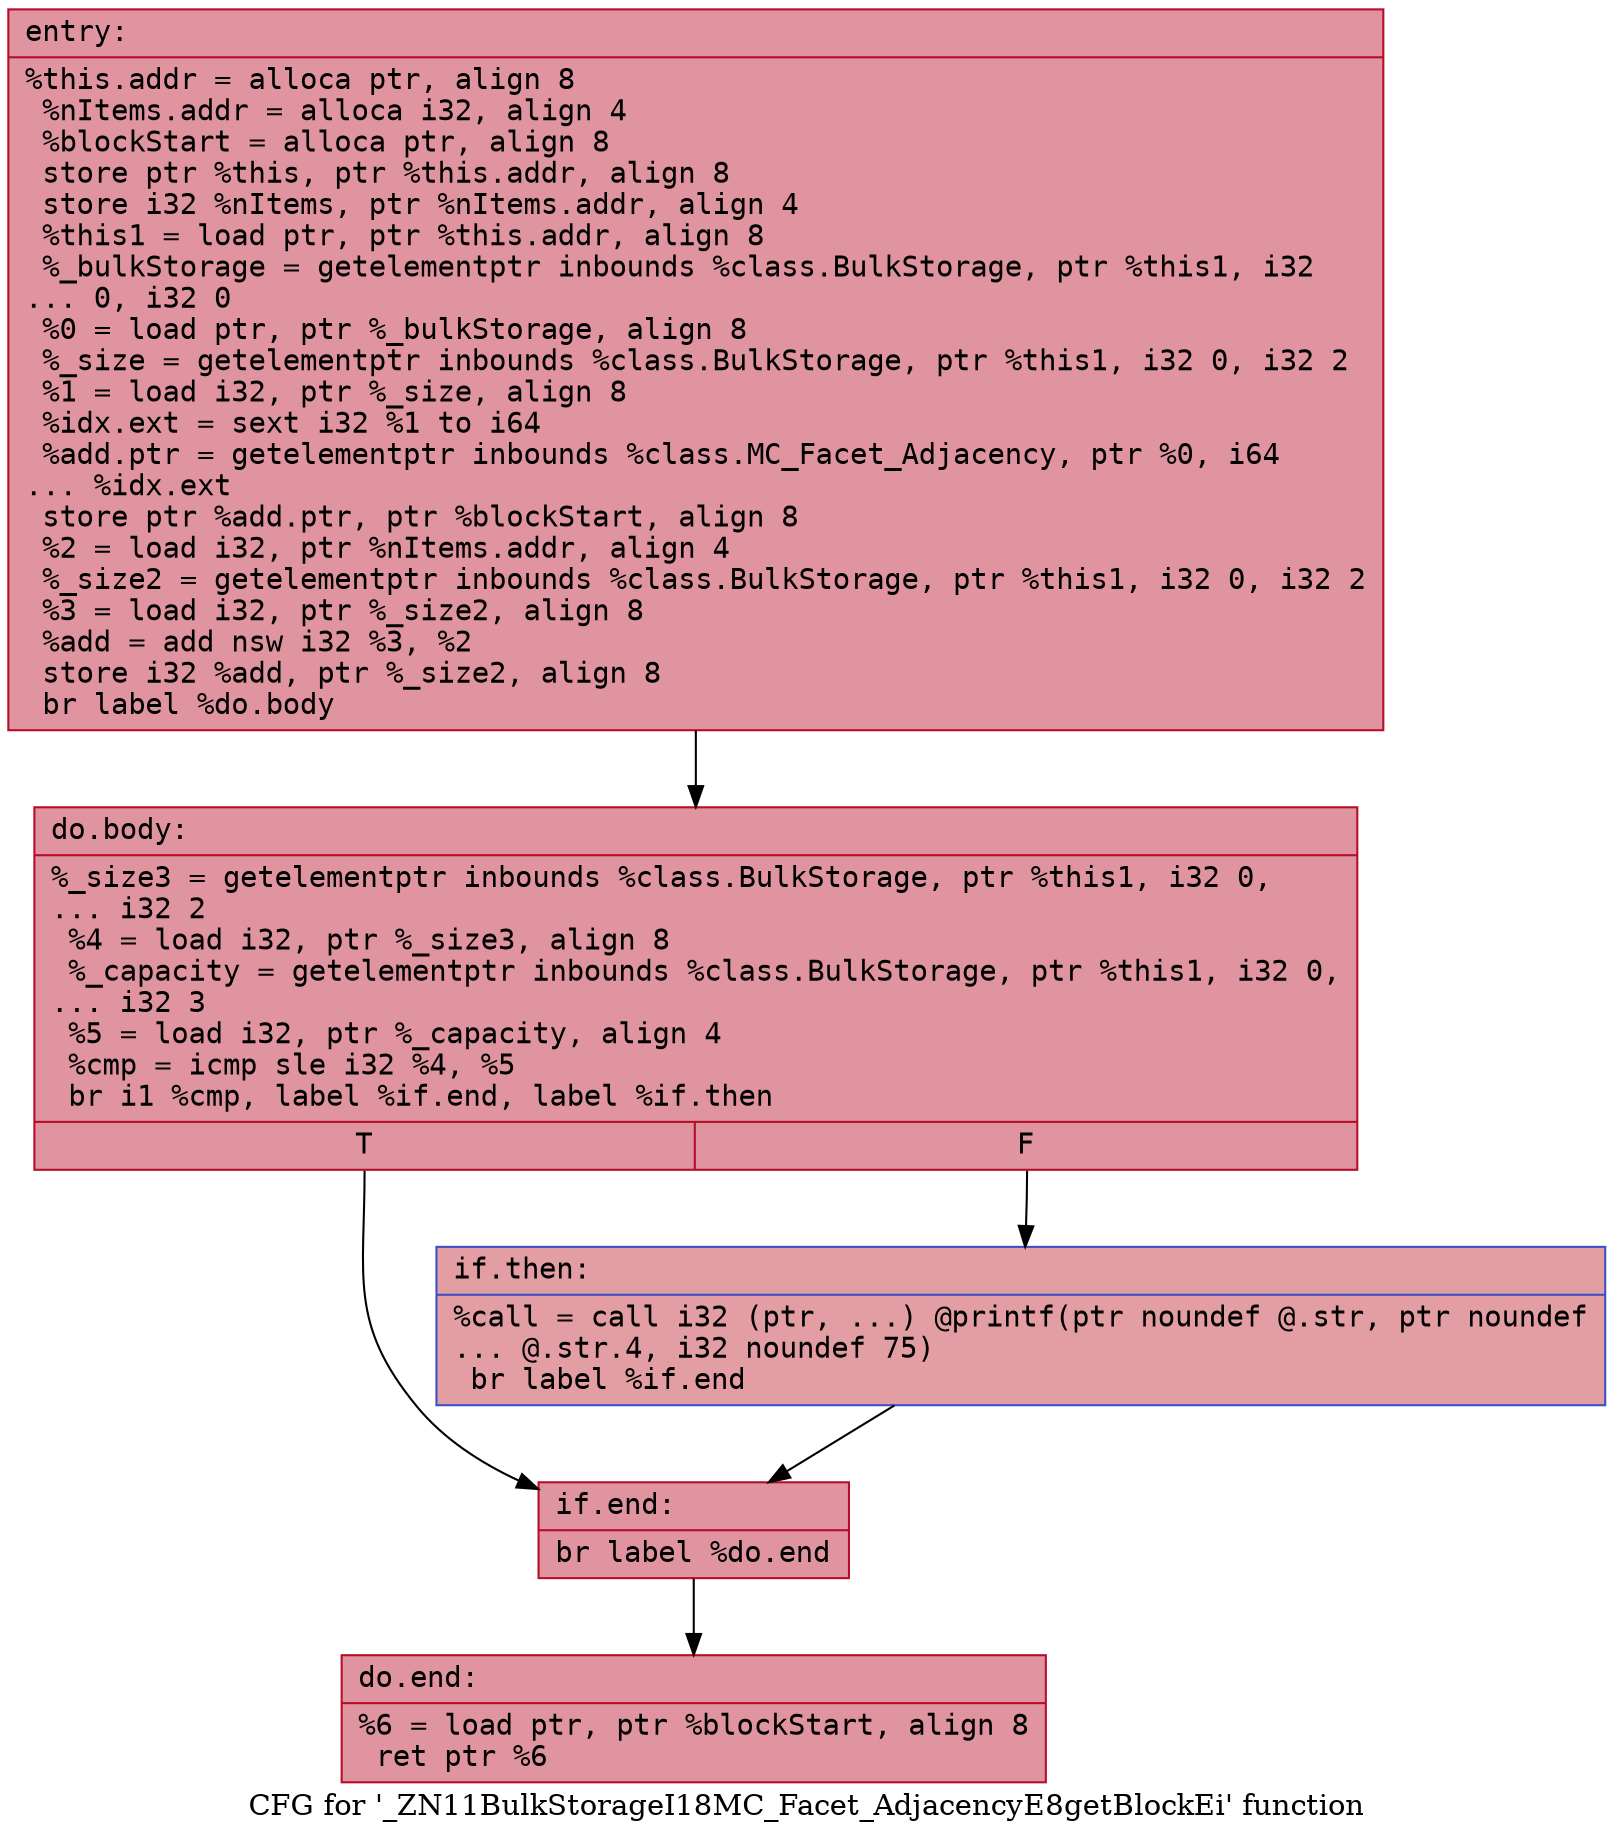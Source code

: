 digraph "CFG for '_ZN11BulkStorageI18MC_Facet_AdjacencyE8getBlockEi' function" {
	label="CFG for '_ZN11BulkStorageI18MC_Facet_AdjacencyE8getBlockEi' function";

	Node0x55dfe4c02630 [shape=record,color="#b70d28ff", style=filled, fillcolor="#b70d2870" fontname="Courier",label="{entry:\l|  %this.addr = alloca ptr, align 8\l  %nItems.addr = alloca i32, align 4\l  %blockStart = alloca ptr, align 8\l  store ptr %this, ptr %this.addr, align 8\l  store i32 %nItems, ptr %nItems.addr, align 4\l  %this1 = load ptr, ptr %this.addr, align 8\l  %_bulkStorage = getelementptr inbounds %class.BulkStorage, ptr %this1, i32\l... 0, i32 0\l  %0 = load ptr, ptr %_bulkStorage, align 8\l  %_size = getelementptr inbounds %class.BulkStorage, ptr %this1, i32 0, i32 2\l  %1 = load i32, ptr %_size, align 8\l  %idx.ext = sext i32 %1 to i64\l  %add.ptr = getelementptr inbounds %class.MC_Facet_Adjacency, ptr %0, i64\l... %idx.ext\l  store ptr %add.ptr, ptr %blockStart, align 8\l  %2 = load i32, ptr %nItems.addr, align 4\l  %_size2 = getelementptr inbounds %class.BulkStorage, ptr %this1, i32 0, i32 2\l  %3 = load i32, ptr %_size2, align 8\l  %add = add nsw i32 %3, %2\l  store i32 %add, ptr %_size2, align 8\l  br label %do.body\l}"];
	Node0x55dfe4c02630 -> Node0x55dfe4c03360[tooltip="entry -> do.body\nProbability 100.00%" ];
	Node0x55dfe4c03360 [shape=record,color="#b70d28ff", style=filled, fillcolor="#b70d2870" fontname="Courier",label="{do.body:\l|  %_size3 = getelementptr inbounds %class.BulkStorage, ptr %this1, i32 0,\l... i32 2\l  %4 = load i32, ptr %_size3, align 8\l  %_capacity = getelementptr inbounds %class.BulkStorage, ptr %this1, i32 0,\l... i32 3\l  %5 = load i32, ptr %_capacity, align 4\l  %cmp = icmp sle i32 %4, %5\l  br i1 %cmp, label %if.end, label %if.then\l|{<s0>T|<s1>F}}"];
	Node0x55dfe4c03360:s0 -> Node0x55dfe4c037c0[tooltip="do.body -> if.end\nProbability 50.00%" ];
	Node0x55dfe4c03360:s1 -> Node0x55dfe4c03830[tooltip="do.body -> if.then\nProbability 50.00%" ];
	Node0x55dfe4c03830 [shape=record,color="#3d50c3ff", style=filled, fillcolor="#be242e70" fontname="Courier",label="{if.then:\l|  %call = call i32 (ptr, ...) @printf(ptr noundef @.str, ptr noundef\l... @.str.4, i32 noundef 75)\l  br label %if.end\l}"];
	Node0x55dfe4c03830 -> Node0x55dfe4c037c0[tooltip="if.then -> if.end\nProbability 100.00%" ];
	Node0x55dfe4c037c0 [shape=record,color="#b70d28ff", style=filled, fillcolor="#b70d2870" fontname="Courier",label="{if.end:\l|  br label %do.end\l}"];
	Node0x55dfe4c037c0 -> Node0x55dfe4c03a30[tooltip="if.end -> do.end\nProbability 100.00%" ];
	Node0x55dfe4c03a30 [shape=record,color="#b70d28ff", style=filled, fillcolor="#b70d2870" fontname="Courier",label="{do.end:\l|  %6 = load ptr, ptr %blockStart, align 8\l  ret ptr %6\l}"];
}
